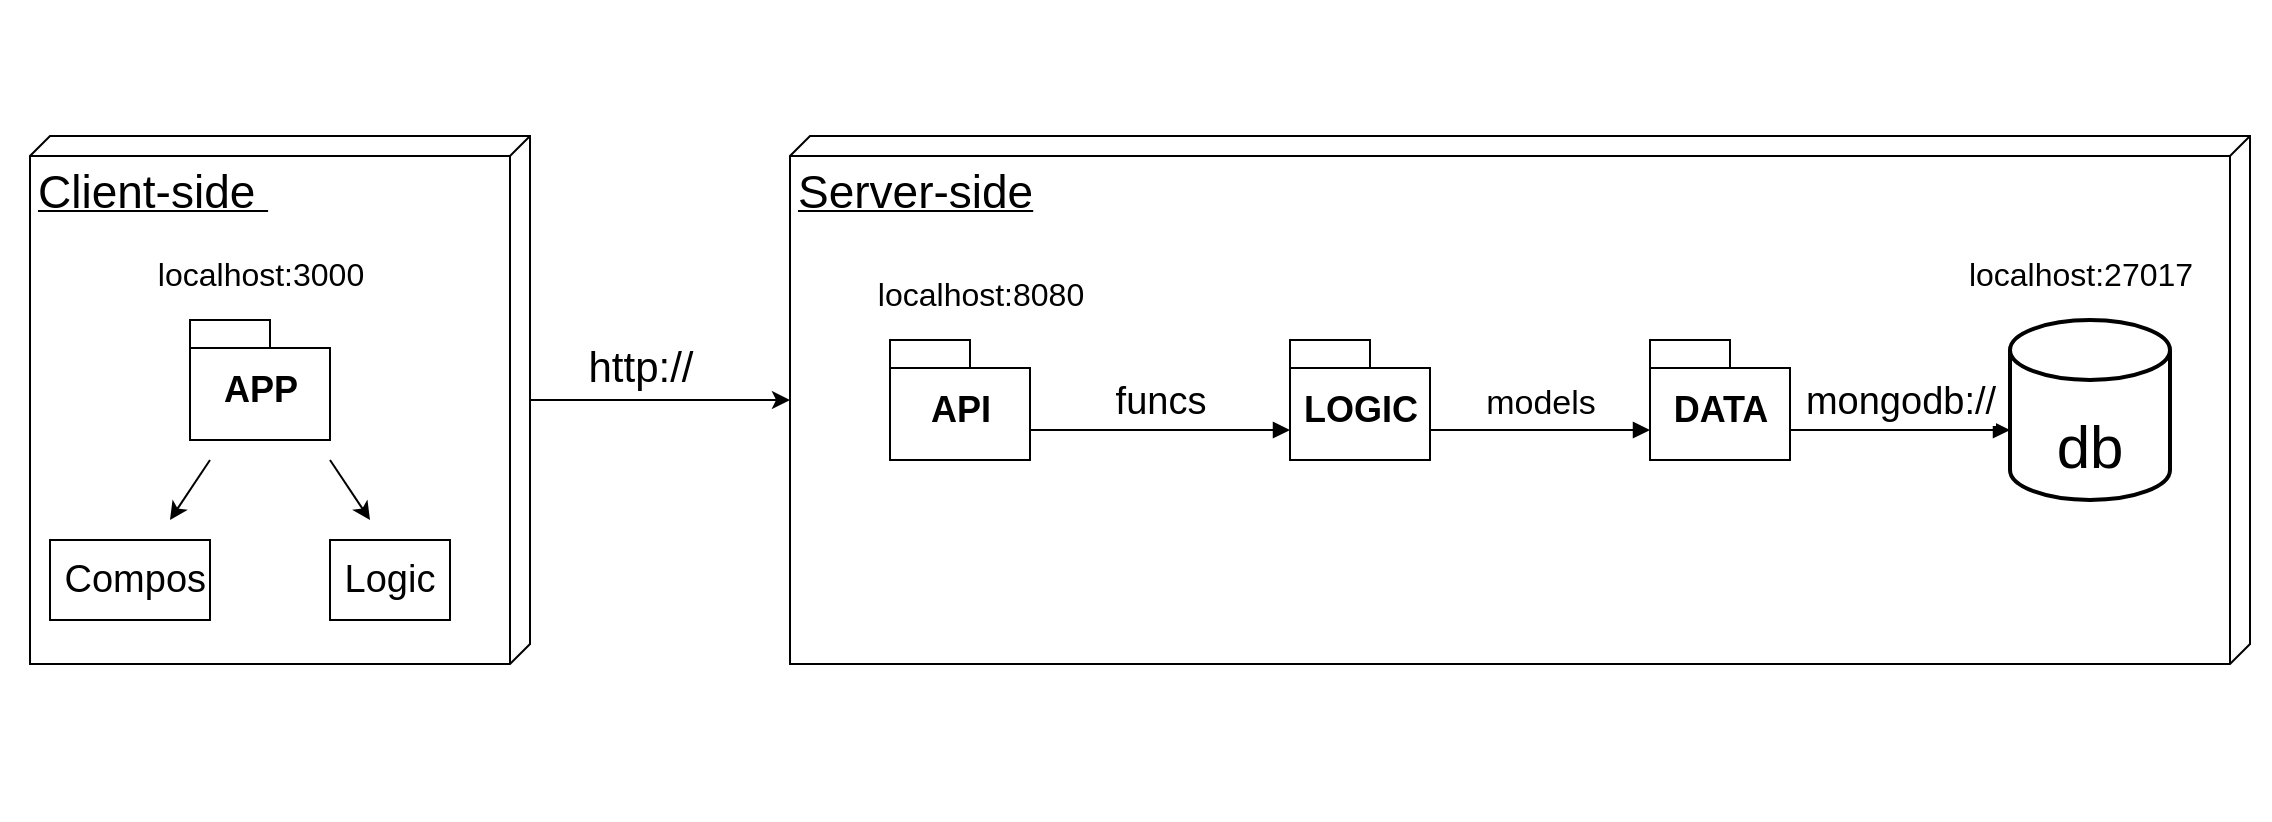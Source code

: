 <mxfile version="16.5.1" type="device"><diagram id="ZSFaapXSYOKgrK6vTqFQ" name="Página-1"><mxGraphModel dx="1597" dy="998" grid="1" gridSize="10" guides="1" tooltips="1" connect="1" arrows="1" fold="1" page="1" pageScale="1" pageWidth="1169" pageHeight="827" math="0" shadow="0"><root><mxCell id="0"/><mxCell id="1" parent="0"/><mxCell id="Lqq3cRkyD1wwYWFJt5g6-46" value="" style="edgeStyle=orthogonalEdgeStyle;rounded=0;orthogonalLoop=1;jettySize=auto;html=1;fontSize=30;" edge="1" parent="1" source="Lqq3cRkyD1wwYWFJt5g6-16"><mxGeometry relative="1" as="geometry"><mxPoint x="410" y="270" as="targetPoint"/><Array as="points"><mxPoint x="410" y="270"/></Array></mxGeometry></mxCell><mxCell id="Lqq3cRkyD1wwYWFJt5g6-16" value="&lt;div style=&quot;text-align: center&quot;&gt;&lt;span&gt;&lt;font style=&quot;font-size: 23px&quot;&gt;Client-side&amp;nbsp;&lt;/font&gt;&lt;/span&gt;&lt;/div&gt;" style="verticalAlign=top;align=left;spacingTop=8;spacingLeft=2;spacingRight=12;shape=cube;size=10;direction=south;fontStyle=4;html=1;fontSize=19;" vertex="1" parent="1"><mxGeometry x="30" y="138" width="250" height="264" as="geometry"/></mxCell><mxCell id="Lqq3cRkyD1wwYWFJt5g6-2" value="&lt;font style=&quot;font-size: 18px&quot;&gt;APP&lt;/font&gt;" style="shape=folder;fontStyle=1;spacingTop=10;tabWidth=40;tabHeight=14;tabPosition=left;html=1;" vertex="1" parent="1"><mxGeometry x="110" y="230" width="70" height="60" as="geometry"/></mxCell><mxCell id="Lqq3cRkyD1wwYWFJt5g6-18" value="&amp;nbsp;Compos" style="rounded=0;whiteSpace=wrap;html=1;fontSize=19;" vertex="1" parent="1"><mxGeometry x="40" y="340" width="80" height="40" as="geometry"/></mxCell><mxCell id="Lqq3cRkyD1wwYWFJt5g6-19" value="Logic" style="rounded=0;whiteSpace=wrap;html=1;fontSize=19;" vertex="1" parent="1"><mxGeometry x="180" y="340" width="60" height="40" as="geometry"/></mxCell><mxCell id="Lqq3cRkyD1wwYWFJt5g6-21" value="" style="endArrow=classic;html=1;rounded=0;fontSize=19;" edge="1" parent="1"><mxGeometry width="50" height="50" relative="1" as="geometry"><mxPoint x="120" y="300" as="sourcePoint"/><mxPoint x="100" y="330" as="targetPoint"/></mxGeometry></mxCell><mxCell id="Lqq3cRkyD1wwYWFJt5g6-22" value="" style="endArrow=classic;html=1;rounded=0;fontSize=19;" edge="1" parent="1"><mxGeometry width="50" height="50" relative="1" as="geometry"><mxPoint x="180" y="300" as="sourcePoint"/><mxPoint x="200" y="330" as="targetPoint"/></mxGeometry></mxCell><mxCell id="Lqq3cRkyD1wwYWFJt5g6-26" value="&lt;div style=&quot;text-align: center&quot;&gt;&lt;span&gt;&lt;font style=&quot;font-size: 23px&quot;&gt;Server-side&lt;/font&gt;&lt;/span&gt;&lt;/div&gt;" style="verticalAlign=top;align=left;spacingTop=8;spacingLeft=2;spacingRight=12;shape=cube;size=10;direction=south;fontStyle=4;html=1;fontSize=19;" vertex="1" parent="1"><mxGeometry x="410" y="138" width="730" height="264" as="geometry"/></mxCell><mxCell id="Lqq3cRkyD1wwYWFJt5g6-29" value="&lt;font style=&quot;font-size: 18px&quot;&gt;API&lt;/font&gt;" style="shape=folder;fontStyle=1;spacingTop=10;tabWidth=40;tabHeight=14;tabPosition=left;html=1;" vertex="1" parent="1"><mxGeometry x="460" y="240" width="70" height="60" as="geometry"/></mxCell><mxCell id="Lqq3cRkyD1wwYWFJt5g6-30" value="&lt;font style=&quot;font-size: 18px&quot;&gt;LOGIC&lt;/font&gt;" style="shape=folder;fontStyle=1;spacingTop=10;tabWidth=40;tabHeight=14;tabPosition=left;html=1;" vertex="1" parent="1"><mxGeometry x="660" y="240" width="70" height="60" as="geometry"/></mxCell><mxCell id="Lqq3cRkyD1wwYWFJt5g6-32" value="&lt;font style=&quot;font-size: 18px&quot;&gt;DATA&lt;/font&gt;" style="shape=folder;fontStyle=1;spacingTop=10;tabWidth=40;tabHeight=14;tabPosition=left;html=1;" vertex="1" parent="1"><mxGeometry x="840" y="240" width="70" height="60" as="geometry"/></mxCell><mxCell id="Lqq3cRkyD1wwYWFJt5g6-9" value="&lt;font style=&quot;font-size: 30px&quot;&gt;&lt;br&gt;db&lt;/font&gt;" style="strokeWidth=2;html=1;shape=mxgraph.flowchart.database;whiteSpace=wrap;" vertex="1" parent="1"><mxGeometry x="1020" y="230" width="80" height="90" as="geometry"/></mxCell><mxCell id="Lqq3cRkyD1wwYWFJt5g6-37" value="&lt;font style=&quot;font-size: 19px&quot;&gt;funcs&lt;/font&gt;" style="html=1;verticalAlign=bottom;endArrow=block;rounded=0;fontSize=25;" edge="1" parent="1"><mxGeometry width="80" relative="1" as="geometry"><mxPoint x="530" y="285" as="sourcePoint"/><mxPoint x="660" y="285" as="targetPoint"/></mxGeometry></mxCell><mxCell id="Lqq3cRkyD1wwYWFJt5g6-40" value="&lt;font style=&quot;font-size: 17px&quot;&gt;models&lt;/font&gt;" style="html=1;verticalAlign=bottom;endArrow=block;rounded=0;fontSize=25;" edge="1" parent="1"><mxGeometry width="80" relative="1" as="geometry"><mxPoint x="730" y="285" as="sourcePoint"/><mxPoint x="840" y="285" as="targetPoint"/></mxGeometry></mxCell><mxCell id="Lqq3cRkyD1wwYWFJt5g6-41" value="&lt;font style=&quot;font-size: 19px&quot;&gt;mongodb://&lt;/font&gt;" style="html=1;verticalAlign=bottom;endArrow=block;rounded=0;fontSize=25;" edge="1" parent="1"><mxGeometry width="80" relative="1" as="geometry"><mxPoint x="910" y="285" as="sourcePoint"/><mxPoint x="1020" y="285" as="targetPoint"/></mxGeometry></mxCell><mxCell id="Lqq3cRkyD1wwYWFJt5g6-47" value="&lt;font style=&quot;font-size: 21px&quot;&gt;http://&lt;/font&gt;" style="text;html=1;align=center;verticalAlign=middle;resizable=0;points=[];autosize=1;strokeColor=none;fillColor=none;fontSize=30;" vertex="1" parent="1"><mxGeometry x="300" y="230" width="70" height="40" as="geometry"/></mxCell><mxCell id="Lqq3cRkyD1wwYWFJt5g6-48" value="&lt;font style=&quot;font-size: 16px&quot;&gt;localhost:3000&lt;/font&gt;" style="text;html=1;align=center;verticalAlign=middle;resizable=0;points=[];autosize=1;strokeColor=none;fillColor=none;fontSize=21;" vertex="1" parent="1"><mxGeometry x="85" y="190" width="120" height="30" as="geometry"/></mxCell><mxCell id="Lqq3cRkyD1wwYWFJt5g6-50" value="&lt;font style=&quot;font-size: 16px&quot;&gt;localhost:8080&lt;/font&gt;" style="text;html=1;align=center;verticalAlign=middle;resizable=0;points=[];autosize=1;strokeColor=none;fillColor=none;fontSize=21;" vertex="1" parent="1"><mxGeometry x="445" y="200" width="120" height="30" as="geometry"/></mxCell><mxCell id="Lqq3cRkyD1wwYWFJt5g6-51" value="&lt;font style=&quot;font-size: 16px&quot;&gt;localhost:27017&lt;/font&gt;" style="text;html=1;align=center;verticalAlign=middle;resizable=0;points=[];autosize=1;strokeColor=none;fillColor=none;fontSize=21;" vertex="1" parent="1"><mxGeometry x="990" y="190" width="130" height="30" as="geometry"/></mxCell><mxCell id="Lqq3cRkyD1wwYWFJt5g6-52" value="&amp;nbsp; &amp;nbsp; &amp;nbsp; &amp;nbsp; &amp;nbsp; &amp;nbsp;&amp;nbsp;" style="text;html=1;align=center;verticalAlign=middle;resizable=0;points=[];autosize=1;strokeColor=none;fillColor=none;fontSize=16;" vertex="1" parent="1"><mxGeometry x="15" y="70" width="70" height="20" as="geometry"/></mxCell><mxCell id="Lqq3cRkyD1wwYWFJt5g6-53" value="&amp;nbsp; &amp;nbsp; &amp;nbsp; &amp;nbsp; &amp;nbsp; &amp;nbsp;&amp;nbsp;" style="text;html=1;align=center;verticalAlign=middle;resizable=0;points=[];autosize=1;strokeColor=none;fillColor=none;fontSize=16;" vertex="1" parent="1"><mxGeometry x="15" y="450" width="70" height="20" as="geometry"/></mxCell><mxCell id="Lqq3cRkyD1wwYWFJt5g6-54" value="&amp;nbsp; &amp;nbsp; &amp;nbsp; &amp;nbsp; &amp;nbsp; &amp;nbsp;&amp;nbsp;" style="text;html=1;align=center;verticalAlign=middle;resizable=0;points=[];autosize=1;strokeColor=none;fillColor=none;fontSize=16;" vertex="1" parent="1"><mxGeometry x="1070" y="460" width="70" height="20" as="geometry"/></mxCell><mxCell id="Lqq3cRkyD1wwYWFJt5g6-55" value="&amp;nbsp; &amp;nbsp; &amp;nbsp; &amp;nbsp; &amp;nbsp; &amp;nbsp;&amp;nbsp;" style="text;html=1;align=center;verticalAlign=middle;resizable=0;points=[];autosize=1;strokeColor=none;fillColor=none;fontSize=16;" vertex="1" parent="1"><mxGeometry x="1080" y="80" width="70" height="20" as="geometry"/></mxCell></root></mxGraphModel></diagram></mxfile>